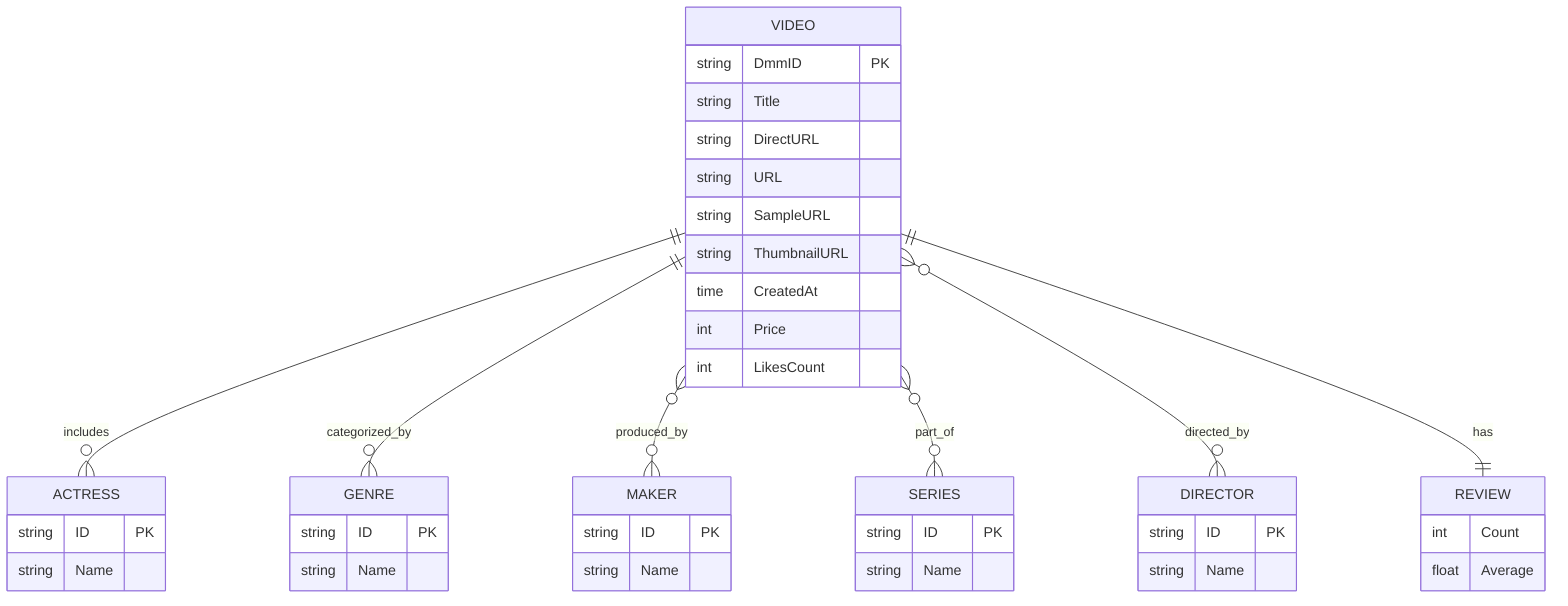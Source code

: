 erDiagram
    VIDEO {
        string DmmID PK
        string Title
        string DirectURL
        string URL
        string SampleURL
        string ThumbnailURL
        time CreatedAt
        int Price
        int LikesCount
    }
    ACTRESS {
        string ID PK
        string Name
    }
    GENRE {
        string ID PK
        string Name
    }
    MAKER {
        string ID PK
        string Name
    }
    SERIES {
        string ID PK
        string Name
    }
    DIRECTOR {
        string ID PK
        string Name
    }
    REVIEW {
        int Count
        float Average
    }
    VIDEO ||--o{ ACTRESS : includes
    VIDEO ||--o{ GENRE : categorized_by
    VIDEO }o--o{ MAKER : produced_by
    VIDEO }o--o{ SERIES : part_of
    VIDEO }o--o{ DIRECTOR : directed_by
    VIDEO ||--|| REVIEW : has